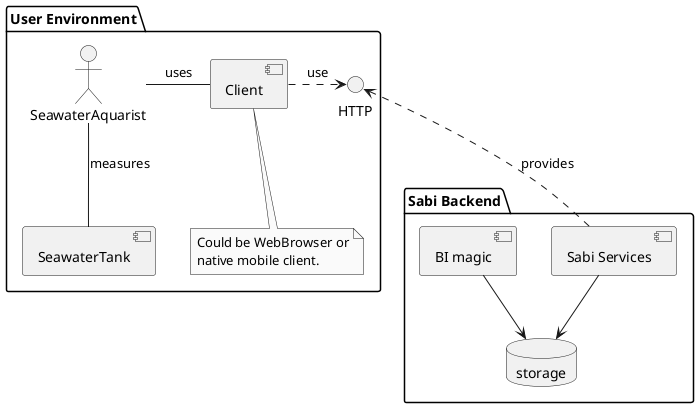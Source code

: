 @startuml

skinparam monochrome true
skinparam componentStyle uml2

package "User Environment" {
:SeawaterAquarist: as saq
saq -- [SeawaterTank] : measures
saq - [Client] : uses
interface HTTP
Client -right..> HTTP : use

note bottom of Client
Could be WebBrowser or
native mobile client.
end note
}

package "Sabi Backend" {
HTTP <.. [Sabi Services]: provides
database storage
[BI magic] --> storage
[Sabi Services] --> storage
}

@enduml
